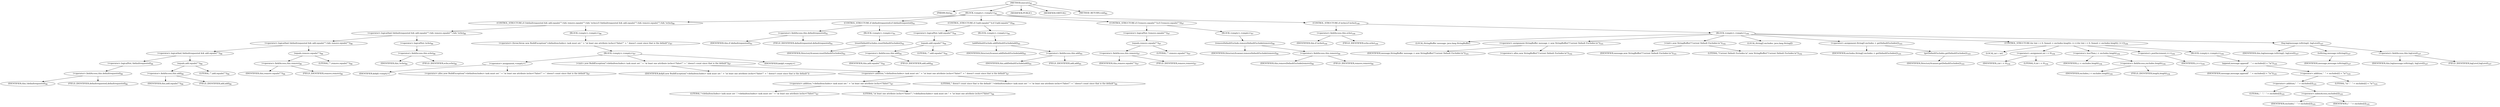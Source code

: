 digraph "execute" {  
"31" [label = <(METHOD,execute)<SUB>85</SUB>> ]
"6" [label = <(PARAM,this)<SUB>85</SUB>> ]
"32" [label = <(BLOCK,&lt;empty&gt;,&lt;empty&gt;)<SUB>85</SUB>> ]
"33" [label = <(CONTROL_STRUCTURE,if (!defaultrequested &amp;&amp; add.equals(&quot;&quot;) &amp;&amp; remove.equals(&quot;&quot;) &amp;&amp; !echo),if (!defaultrequested &amp;&amp; add.equals(&quot;&quot;) &amp;&amp; remove.equals(&quot;&quot;) &amp;&amp; !echo))<SUB>86</SUB>> ]
"34" [label = <(&lt;operator&gt;.logicalAnd,!defaultrequested &amp;&amp; add.equals(&quot;&quot;) &amp;&amp; remove.equals(&quot;&quot;) &amp;&amp; !echo)<SUB>86</SUB>> ]
"35" [label = <(&lt;operator&gt;.logicalAnd,!defaultrequested &amp;&amp; add.equals(&quot;&quot;) &amp;&amp; remove.equals(&quot;&quot;))<SUB>86</SUB>> ]
"36" [label = <(&lt;operator&gt;.logicalAnd,!defaultrequested &amp;&amp; add.equals(&quot;&quot;))<SUB>86</SUB>> ]
"37" [label = <(&lt;operator&gt;.logicalNot,!defaultrequested)<SUB>86</SUB>> ]
"38" [label = <(&lt;operator&gt;.fieldAccess,this.defaultrequested)<SUB>86</SUB>> ]
"39" [label = <(IDENTIFIER,this,!defaultrequested)<SUB>86</SUB>> ]
"40" [label = <(FIELD_IDENTIFIER,defaultrequested,defaultrequested)<SUB>86</SUB>> ]
"41" [label = <(equals,add.equals(&quot;&quot;))<SUB>86</SUB>> ]
"42" [label = <(&lt;operator&gt;.fieldAccess,this.add)<SUB>86</SUB>> ]
"43" [label = <(IDENTIFIER,this,add.equals(&quot;&quot;))<SUB>86</SUB>> ]
"44" [label = <(FIELD_IDENTIFIER,add,add)<SUB>86</SUB>> ]
"45" [label = <(LITERAL,&quot;&quot;,add.equals(&quot;&quot;))<SUB>86</SUB>> ]
"46" [label = <(equals,remove.equals(&quot;&quot;))<SUB>86</SUB>> ]
"47" [label = <(&lt;operator&gt;.fieldAccess,this.remove)<SUB>86</SUB>> ]
"48" [label = <(IDENTIFIER,this,remove.equals(&quot;&quot;))<SUB>86</SUB>> ]
"49" [label = <(FIELD_IDENTIFIER,remove,remove)<SUB>86</SUB>> ]
"50" [label = <(LITERAL,&quot;&quot;,remove.equals(&quot;&quot;))<SUB>86</SUB>> ]
"51" [label = <(&lt;operator&gt;.logicalNot,!echo)<SUB>86</SUB>> ]
"52" [label = <(&lt;operator&gt;.fieldAccess,this.echo)<SUB>86</SUB>> ]
"53" [label = <(IDENTIFIER,this,!echo)<SUB>86</SUB>> ]
"54" [label = <(FIELD_IDENTIFIER,echo,echo)<SUB>86</SUB>> ]
"55" [label = <(BLOCK,&lt;empty&gt;,&lt;empty&gt;)<SUB>86</SUB>> ]
"56" [label = <(&lt;operator&gt;.throw,throw new BuildException(&quot;&lt;defaultexcludes&gt; task must set &quot; + &quot;at least one attribute (echo=\&quot;false\&quot;&quot; + &quot; doesn't count since that is the default&quot;);)<SUB>87</SUB>> ]
"57" [label = <(BLOCK,&lt;empty&gt;,&lt;empty&gt;)<SUB>87</SUB>> ]
"58" [label = <(&lt;operator&gt;.assignment,&lt;empty&gt;)> ]
"59" [label = <(IDENTIFIER,$obj0,&lt;empty&gt;)> ]
"60" [label = <(&lt;operator&gt;.alloc,new BuildException(&quot;&lt;defaultexcludes&gt; task must set &quot; + &quot;at least one attribute (echo=\&quot;false\&quot;&quot; + &quot; doesn't count since that is the default&quot;))<SUB>87</SUB>> ]
"61" [label = <(&lt;init&gt;,new BuildException(&quot;&lt;defaultexcludes&gt; task must set &quot; + &quot;at least one attribute (echo=\&quot;false\&quot;&quot; + &quot; doesn't count since that is the default&quot;))<SUB>87</SUB>> ]
"62" [label = <(IDENTIFIER,$obj0,new BuildException(&quot;&lt;defaultexcludes&gt; task must set &quot; + &quot;at least one attribute (echo=\&quot;false\&quot;&quot; + &quot; doesn't count since that is the default&quot;))> ]
"63" [label = <(&lt;operator&gt;.addition,&quot;&lt;defaultexcludes&gt; task must set &quot; + &quot;at least one attribute (echo=\&quot;false\&quot;&quot; + &quot; doesn't count since that is the default&quot;)<SUB>87</SUB>> ]
"64" [label = <(&lt;operator&gt;.addition,&quot;&lt;defaultexcludes&gt; task must set &quot; + &quot;at least one attribute (echo=\&quot;false\&quot;&quot;)<SUB>87</SUB>> ]
"65" [label = <(LITERAL,&quot;&lt;defaultexcludes&gt; task must set &quot;,&quot;&lt;defaultexcludes&gt; task must set &quot; + &quot;at least one attribute (echo=\&quot;false\&quot;&quot;)<SUB>87</SUB>> ]
"66" [label = <(LITERAL,&quot;at least one attribute (echo=\&quot;false\&quot;&quot;,&quot;&lt;defaultexcludes&gt; task must set &quot; + &quot;at least one attribute (echo=\&quot;false\&quot;&quot;)<SUB>88</SUB>> ]
"67" [label = <(LITERAL,&quot; doesn't count since that is the default&quot;,&quot;&lt;defaultexcludes&gt; task must set &quot; + &quot;at least one attribute (echo=\&quot;false\&quot;&quot; + &quot; doesn't count since that is the default&quot;)<SUB>89</SUB>> ]
"68" [label = <(IDENTIFIER,$obj0,&lt;empty&gt;)> ]
"69" [label = <(CONTROL_STRUCTURE,if (defaultrequested),if (defaultrequested))<SUB>91</SUB>> ]
"70" [label = <(&lt;operator&gt;.fieldAccess,this.defaultrequested)<SUB>91</SUB>> ]
"71" [label = <(IDENTIFIER,this,if (defaultrequested))<SUB>91</SUB>> ]
"72" [label = <(FIELD_IDENTIFIER,defaultrequested,defaultrequested)<SUB>91</SUB>> ]
"73" [label = <(BLOCK,&lt;empty&gt;,&lt;empty&gt;)<SUB>91</SUB>> ]
"74" [label = <(resetDefaultExcludes,resetDefaultExcludes())<SUB>92</SUB>> ]
"75" [label = <(IDENTIFIER,DirectoryScanner,resetDefaultExcludes())<SUB>92</SUB>> ]
"76" [label = <(CONTROL_STRUCTURE,if (!add.equals(&quot;&quot;)),if (!add.equals(&quot;&quot;)))<SUB>94</SUB>> ]
"77" [label = <(&lt;operator&gt;.logicalNot,!add.equals(&quot;&quot;))<SUB>94</SUB>> ]
"78" [label = <(equals,add.equals(&quot;&quot;))<SUB>94</SUB>> ]
"79" [label = <(&lt;operator&gt;.fieldAccess,this.add)<SUB>94</SUB>> ]
"80" [label = <(IDENTIFIER,this,add.equals(&quot;&quot;))<SUB>94</SUB>> ]
"81" [label = <(FIELD_IDENTIFIER,add,add)<SUB>94</SUB>> ]
"82" [label = <(LITERAL,&quot;&quot;,add.equals(&quot;&quot;))<SUB>94</SUB>> ]
"83" [label = <(BLOCK,&lt;empty&gt;,&lt;empty&gt;)<SUB>94</SUB>> ]
"84" [label = <(addDefaultExclude,addDefaultExclude(add))<SUB>95</SUB>> ]
"85" [label = <(IDENTIFIER,DirectoryScanner,addDefaultExclude(add))<SUB>95</SUB>> ]
"86" [label = <(&lt;operator&gt;.fieldAccess,this.add)<SUB>95</SUB>> ]
"87" [label = <(IDENTIFIER,this,addDefaultExclude(add))<SUB>95</SUB>> ]
"88" [label = <(FIELD_IDENTIFIER,add,add)<SUB>95</SUB>> ]
"89" [label = <(CONTROL_STRUCTURE,if (!remove.equals(&quot;&quot;)),if (!remove.equals(&quot;&quot;)))<SUB>97</SUB>> ]
"90" [label = <(&lt;operator&gt;.logicalNot,!remove.equals(&quot;&quot;))<SUB>97</SUB>> ]
"91" [label = <(equals,remove.equals(&quot;&quot;))<SUB>97</SUB>> ]
"92" [label = <(&lt;operator&gt;.fieldAccess,this.remove)<SUB>97</SUB>> ]
"93" [label = <(IDENTIFIER,this,remove.equals(&quot;&quot;))<SUB>97</SUB>> ]
"94" [label = <(FIELD_IDENTIFIER,remove,remove)<SUB>97</SUB>> ]
"95" [label = <(LITERAL,&quot;&quot;,remove.equals(&quot;&quot;))<SUB>97</SUB>> ]
"96" [label = <(BLOCK,&lt;empty&gt;,&lt;empty&gt;)<SUB>97</SUB>> ]
"97" [label = <(removeDefaultExclude,removeDefaultExclude(remove))<SUB>98</SUB>> ]
"98" [label = <(IDENTIFIER,DirectoryScanner,removeDefaultExclude(remove))<SUB>98</SUB>> ]
"99" [label = <(&lt;operator&gt;.fieldAccess,this.remove)<SUB>98</SUB>> ]
"100" [label = <(IDENTIFIER,this,removeDefaultExclude(remove))<SUB>98</SUB>> ]
"101" [label = <(FIELD_IDENTIFIER,remove,remove)<SUB>98</SUB>> ]
"102" [label = <(CONTROL_STRUCTURE,if (echo),if (echo))<SUB>100</SUB>> ]
"103" [label = <(&lt;operator&gt;.fieldAccess,this.echo)<SUB>100</SUB>> ]
"104" [label = <(IDENTIFIER,this,if (echo))<SUB>100</SUB>> ]
"105" [label = <(FIELD_IDENTIFIER,echo,echo)<SUB>100</SUB>> ]
"106" [label = <(BLOCK,&lt;empty&gt;,&lt;empty&gt;)<SUB>100</SUB>> ]
"4" [label = <(LOCAL,StringBuffer message: java.lang.StringBuffer)> ]
"107" [label = <(&lt;operator&gt;.assignment,StringBuffer message = new StringBuffer(&quot;Current Default Excludes:\n&quot;))<SUB>101</SUB>> ]
"108" [label = <(IDENTIFIER,message,StringBuffer message = new StringBuffer(&quot;Current Default Excludes:\n&quot;))<SUB>101</SUB>> ]
"109" [label = <(&lt;operator&gt;.alloc,new StringBuffer(&quot;Current Default Excludes:\n&quot;))<SUB>102</SUB>> ]
"110" [label = <(&lt;init&gt;,new StringBuffer(&quot;Current Default Excludes:\n&quot;))<SUB>102</SUB>> ]
"3" [label = <(IDENTIFIER,message,new StringBuffer(&quot;Current Default Excludes:\n&quot;))<SUB>101</SUB>> ]
"111" [label = <(LITERAL,&quot;Current Default Excludes:\n&quot;,new StringBuffer(&quot;Current Default Excludes:\n&quot;))<SUB>102</SUB>> ]
"112" [label = <(LOCAL,String[] excludes: java.lang.String[])> ]
"113" [label = <(&lt;operator&gt;.assignment,String[] excludes = getDefaultExcludes())<SUB>103</SUB>> ]
"114" [label = <(IDENTIFIER,excludes,String[] excludes = getDefaultExcludes())<SUB>103</SUB>> ]
"115" [label = <(getDefaultExcludes,getDefaultExcludes())<SUB>103</SUB>> ]
"116" [label = <(IDENTIFIER,DirectoryScanner,getDefaultExcludes())<SUB>103</SUB>> ]
"117" [label = <(CONTROL_STRUCTURE,for (int i = 0; Some(i &lt; excludes.length); i++),for (int i = 0; Some(i &lt; excludes.length); i++))<SUB>104</SUB>> ]
"118" [label = <(LOCAL,int i: int)> ]
"119" [label = <(&lt;operator&gt;.assignment,int i = 0)<SUB>104</SUB>> ]
"120" [label = <(IDENTIFIER,i,int i = 0)<SUB>104</SUB>> ]
"121" [label = <(LITERAL,0,int i = 0)<SUB>104</SUB>> ]
"122" [label = <(&lt;operator&gt;.lessThan,i &lt; excludes.length)<SUB>104</SUB>> ]
"123" [label = <(IDENTIFIER,i,i &lt; excludes.length)<SUB>104</SUB>> ]
"124" [label = <(&lt;operator&gt;.fieldAccess,excludes.length)<SUB>104</SUB>> ]
"125" [label = <(IDENTIFIER,excludes,i &lt; excludes.length)<SUB>104</SUB>> ]
"126" [label = <(FIELD_IDENTIFIER,length,length)<SUB>104</SUB>> ]
"127" [label = <(&lt;operator&gt;.postIncrement,i++)<SUB>104</SUB>> ]
"128" [label = <(IDENTIFIER,i,i++)<SUB>104</SUB>> ]
"129" [label = <(BLOCK,&lt;empty&gt;,&lt;empty&gt;)<SUB>104</SUB>> ]
"130" [label = <(append,message.append(&quot;  &quot; + excludes[i] + &quot;\n&quot;))<SUB>105</SUB>> ]
"131" [label = <(IDENTIFIER,message,message.append(&quot;  &quot; + excludes[i] + &quot;\n&quot;))<SUB>105</SUB>> ]
"132" [label = <(&lt;operator&gt;.addition,&quot;  &quot; + excludes[i] + &quot;\n&quot;)<SUB>105</SUB>> ]
"133" [label = <(&lt;operator&gt;.addition,&quot;  &quot; + excludes[i])<SUB>105</SUB>> ]
"134" [label = <(LITERAL,&quot;  &quot;,&quot;  &quot; + excludes[i])<SUB>105</SUB>> ]
"135" [label = <(&lt;operator&gt;.indexAccess,excludes[i])<SUB>105</SUB>> ]
"136" [label = <(IDENTIFIER,excludes,&quot;  &quot; + excludes[i])<SUB>105</SUB>> ]
"137" [label = <(IDENTIFIER,i,&quot;  &quot; + excludes[i])<SUB>105</SUB>> ]
"138" [label = <(LITERAL,&quot;\n&quot;,&quot;  &quot; + excludes[i] + &quot;\n&quot;)<SUB>105</SUB>> ]
"139" [label = <(log,log(message.toString(), logLevel))<SUB>107</SUB>> ]
"5" [label = <(IDENTIFIER,this,log(message.toString(), logLevel))<SUB>107</SUB>> ]
"140" [label = <(toString,message.toString())<SUB>107</SUB>> ]
"141" [label = <(IDENTIFIER,message,message.toString())<SUB>107</SUB>> ]
"142" [label = <(&lt;operator&gt;.fieldAccess,this.logLevel)<SUB>107</SUB>> ]
"143" [label = <(IDENTIFIER,this,log(message.toString(), logLevel))<SUB>107</SUB>> ]
"144" [label = <(FIELD_IDENTIFIER,logLevel,logLevel)<SUB>107</SUB>> ]
"145" [label = <(MODIFIER,PUBLIC)> ]
"146" [label = <(MODIFIER,VIRTUAL)> ]
"147" [label = <(METHOD_RETURN,void)<SUB>85</SUB>> ]
  "31" -> "6" 
  "31" -> "32" 
  "31" -> "145" 
  "31" -> "146" 
  "31" -> "147" 
  "32" -> "33" 
  "32" -> "69" 
  "32" -> "76" 
  "32" -> "89" 
  "32" -> "102" 
  "33" -> "34" 
  "33" -> "55" 
  "34" -> "35" 
  "34" -> "51" 
  "35" -> "36" 
  "35" -> "46" 
  "36" -> "37" 
  "36" -> "41" 
  "37" -> "38" 
  "38" -> "39" 
  "38" -> "40" 
  "41" -> "42" 
  "41" -> "45" 
  "42" -> "43" 
  "42" -> "44" 
  "46" -> "47" 
  "46" -> "50" 
  "47" -> "48" 
  "47" -> "49" 
  "51" -> "52" 
  "52" -> "53" 
  "52" -> "54" 
  "55" -> "56" 
  "56" -> "57" 
  "57" -> "58" 
  "57" -> "61" 
  "57" -> "68" 
  "58" -> "59" 
  "58" -> "60" 
  "61" -> "62" 
  "61" -> "63" 
  "63" -> "64" 
  "63" -> "67" 
  "64" -> "65" 
  "64" -> "66" 
  "69" -> "70" 
  "69" -> "73" 
  "70" -> "71" 
  "70" -> "72" 
  "73" -> "74" 
  "74" -> "75" 
  "76" -> "77" 
  "76" -> "83" 
  "77" -> "78" 
  "78" -> "79" 
  "78" -> "82" 
  "79" -> "80" 
  "79" -> "81" 
  "83" -> "84" 
  "84" -> "85" 
  "84" -> "86" 
  "86" -> "87" 
  "86" -> "88" 
  "89" -> "90" 
  "89" -> "96" 
  "90" -> "91" 
  "91" -> "92" 
  "91" -> "95" 
  "92" -> "93" 
  "92" -> "94" 
  "96" -> "97" 
  "97" -> "98" 
  "97" -> "99" 
  "99" -> "100" 
  "99" -> "101" 
  "102" -> "103" 
  "102" -> "106" 
  "103" -> "104" 
  "103" -> "105" 
  "106" -> "4" 
  "106" -> "107" 
  "106" -> "110" 
  "106" -> "112" 
  "106" -> "113" 
  "106" -> "117" 
  "106" -> "139" 
  "107" -> "108" 
  "107" -> "109" 
  "110" -> "3" 
  "110" -> "111" 
  "113" -> "114" 
  "113" -> "115" 
  "115" -> "116" 
  "117" -> "118" 
  "117" -> "119" 
  "117" -> "122" 
  "117" -> "127" 
  "117" -> "129" 
  "119" -> "120" 
  "119" -> "121" 
  "122" -> "123" 
  "122" -> "124" 
  "124" -> "125" 
  "124" -> "126" 
  "127" -> "128" 
  "129" -> "130" 
  "130" -> "131" 
  "130" -> "132" 
  "132" -> "133" 
  "132" -> "138" 
  "133" -> "134" 
  "133" -> "135" 
  "135" -> "136" 
  "135" -> "137" 
  "139" -> "5" 
  "139" -> "140" 
  "139" -> "142" 
  "140" -> "141" 
  "142" -> "143" 
  "142" -> "144" 
}
